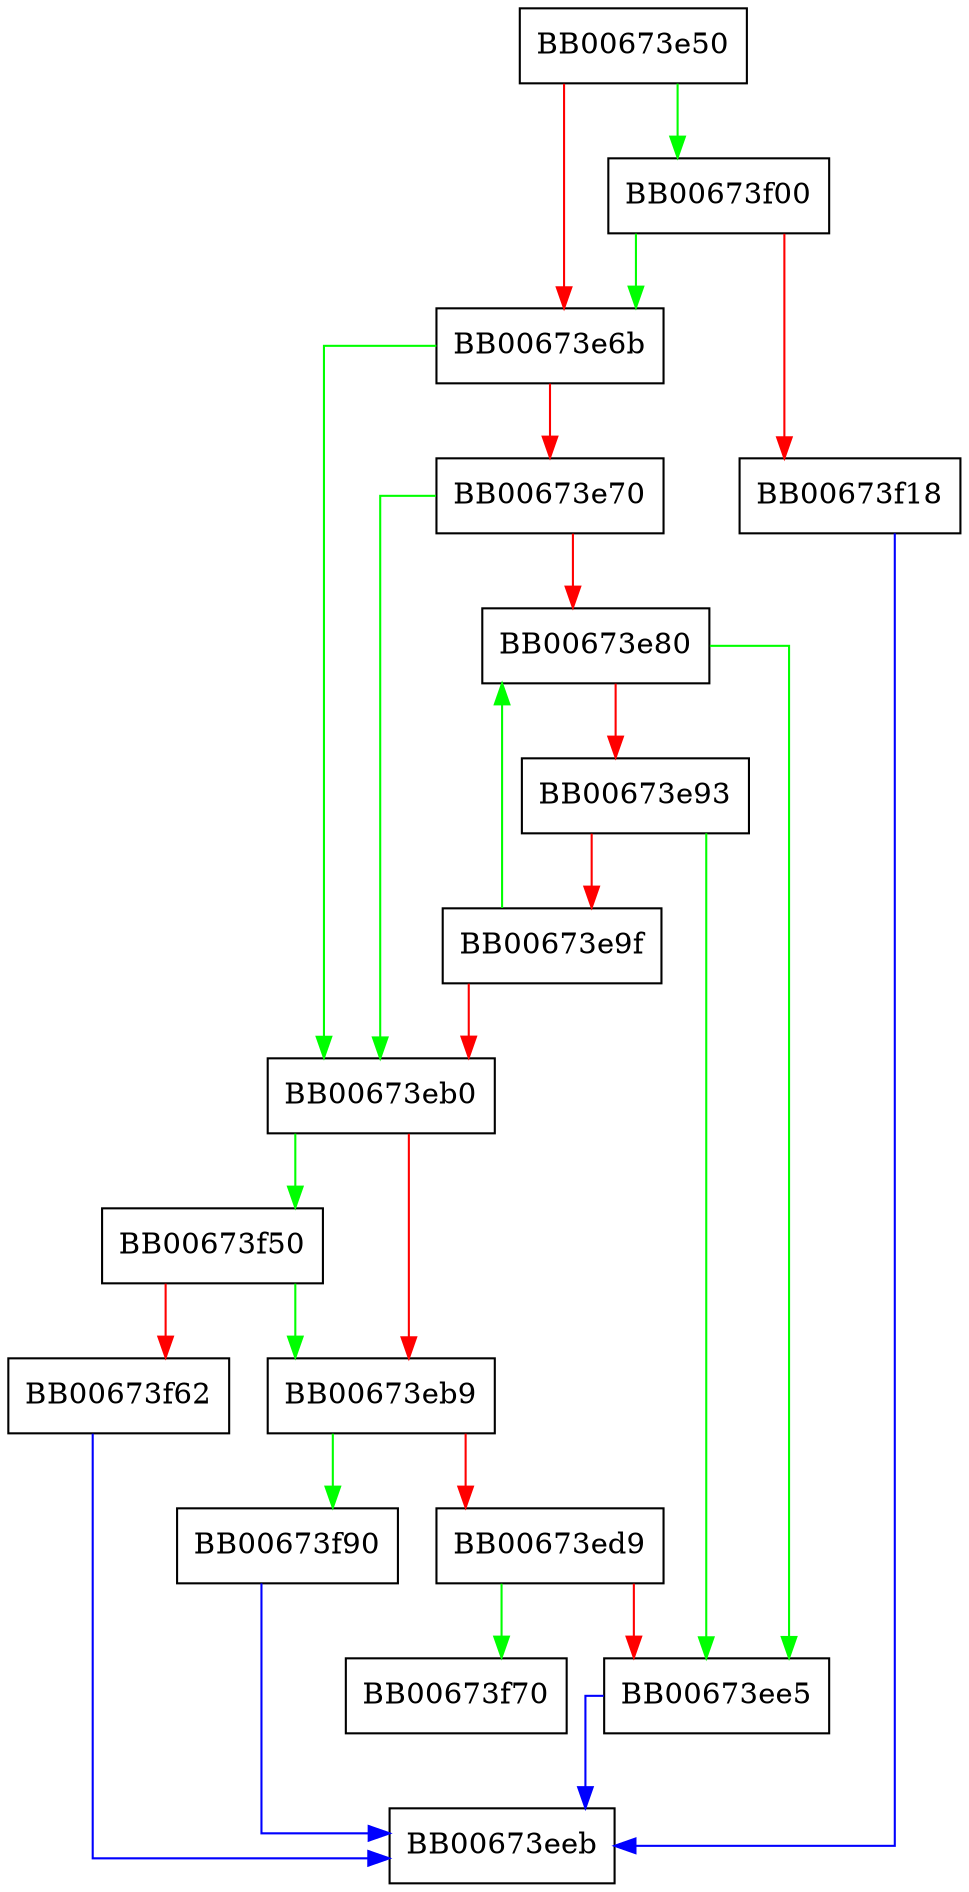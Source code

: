 digraph ossl_x509_add_cert_new {
  node [shape="box"];
  graph [splines=ortho];
  BB00673e50 -> BB00673f00 [color="green"];
  BB00673e50 -> BB00673e6b [color="red"];
  BB00673e6b -> BB00673eb0 [color="green"];
  BB00673e6b -> BB00673e70 [color="red"];
  BB00673e70 -> BB00673eb0 [color="green"];
  BB00673e70 -> BB00673e80 [color="red"];
  BB00673e80 -> BB00673ee5 [color="green"];
  BB00673e80 -> BB00673e93 [color="red"];
  BB00673e93 -> BB00673ee5 [color="green"];
  BB00673e93 -> BB00673e9f [color="red"];
  BB00673e9f -> BB00673e80 [color="green"];
  BB00673e9f -> BB00673eb0 [color="red"];
  BB00673eb0 -> BB00673f50 [color="green"];
  BB00673eb0 -> BB00673eb9 [color="red"];
  BB00673eb9 -> BB00673f90 [color="green"];
  BB00673eb9 -> BB00673ed9 [color="red"];
  BB00673ed9 -> BB00673f70 [color="green"];
  BB00673ed9 -> BB00673ee5 [color="red"];
  BB00673ee5 -> BB00673eeb [color="blue"];
  BB00673f00 -> BB00673e6b [color="green"];
  BB00673f00 -> BB00673f18 [color="red"];
  BB00673f18 -> BB00673eeb [color="blue"];
  BB00673f50 -> BB00673eb9 [color="green"];
  BB00673f50 -> BB00673f62 [color="red"];
  BB00673f62 -> BB00673eeb [color="blue"];
  BB00673f90 -> BB00673eeb [color="blue"];
}